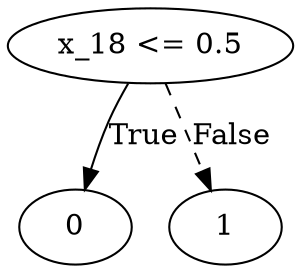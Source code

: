 digraph {
0 [label="x_18 <= 0.5"];
1 [label="0"];
0 -> 1 [label="True"];
2 [label="1"];
0 -> 2 [style="dashed", label="False"];

}